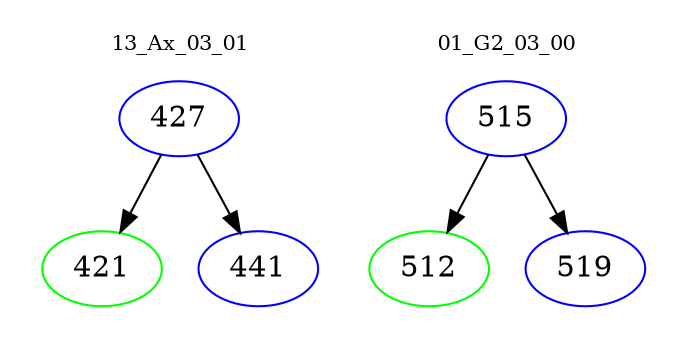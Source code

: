 digraph{
subgraph cluster_0 {
color = white
label = "13_Ax_03_01";
fontsize=10;
T0_427 [label="427", color="blue"]
T0_427 -> T0_421 [color="black"]
T0_421 [label="421", color="green"]
T0_427 -> T0_441 [color="black"]
T0_441 [label="441", color="blue"]
}
subgraph cluster_1 {
color = white
label = "01_G2_03_00";
fontsize=10;
T1_515 [label="515", color="blue"]
T1_515 -> T1_512 [color="black"]
T1_512 [label="512", color="green"]
T1_515 -> T1_519 [color="black"]
T1_519 [label="519", color="blue"]
}
}

